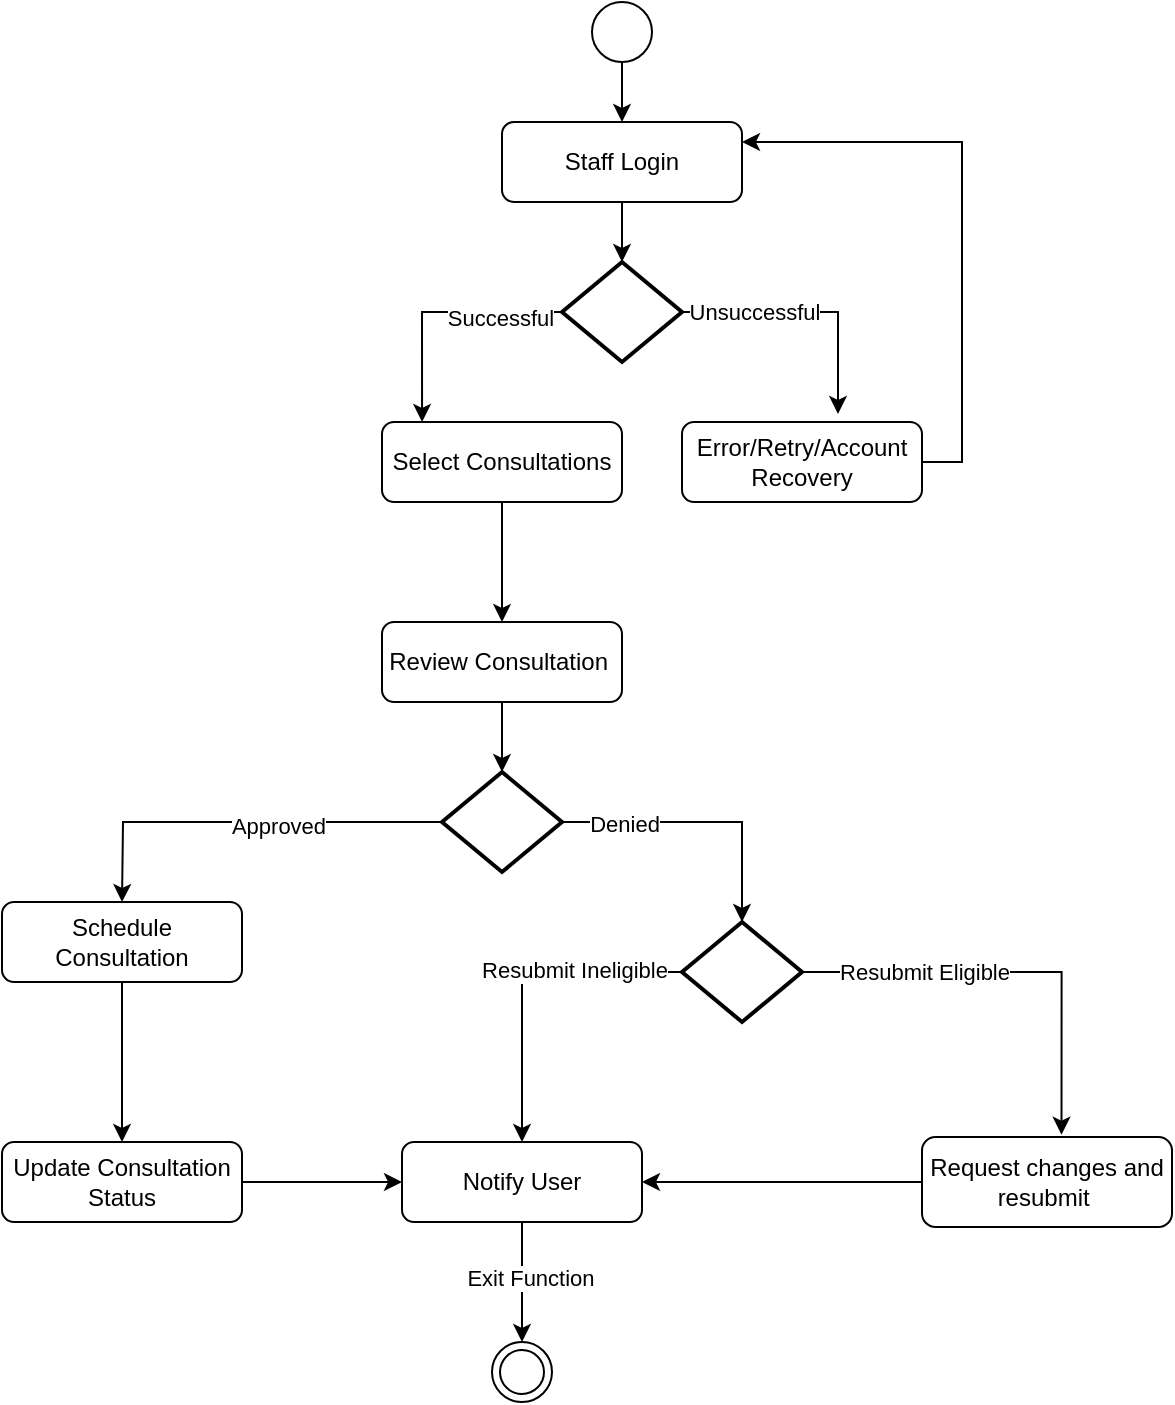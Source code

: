 <mxfile version="22.0.8" type="github">
  <diagram name="Page-1" id="dXTh_PI_UYBEd650C4bF">
    <mxGraphModel dx="1434" dy="802" grid="1" gridSize="10" guides="1" tooltips="1" connect="1" arrows="1" fold="1" page="1" pageScale="1" pageWidth="850" pageHeight="1100" math="0" shadow="0">
      <root>
        <mxCell id="0" />
        <mxCell id="1" parent="0" />
        <mxCell id="kCEidRXpe-iNgRJde4r5-1" value="" style="ellipse;whiteSpace=wrap;html=1;aspect=fixed;" parent="1" vertex="1">
          <mxGeometry x="425" y="90" width="30" height="30" as="geometry" />
        </mxCell>
        <mxCell id="kCEidRXpe-iNgRJde4r5-2" value="Staff Login" style="rounded=1;whiteSpace=wrap;html=1;fontSize=12;glass=0;strokeWidth=1;shadow=0;perimeter=rectanglePerimeter;" parent="1" vertex="1">
          <mxGeometry x="380" y="150" width="120" height="40" as="geometry" />
        </mxCell>
        <mxCell id="kCEidRXpe-iNgRJde4r5-3" style="edgeStyle=orthogonalEdgeStyle;rounded=0;orthogonalLoop=1;jettySize=auto;html=1;exitX=0.5;exitY=1;exitDx=0;exitDy=0;entryX=0.5;entryY=0;entryDx=0;entryDy=0;" parent="1" target="kCEidRXpe-iNgRJde4r5-2" edge="1">
          <mxGeometry relative="1" as="geometry">
            <mxPoint x="440" y="120" as="sourcePoint" />
          </mxGeometry>
        </mxCell>
        <mxCell id="kCEidRXpe-iNgRJde4r5-4" value="" style="strokeWidth=2;html=1;shape=mxgraph.flowchart.decision;whiteSpace=wrap;" parent="1" vertex="1">
          <mxGeometry x="410" y="220" width="60" height="50" as="geometry" />
        </mxCell>
        <mxCell id="kCEidRXpe-iNgRJde4r5-5" style="edgeStyle=orthogonalEdgeStyle;rounded=0;orthogonalLoop=1;jettySize=auto;html=1;exitX=0.5;exitY=1;exitDx=0;exitDy=0;entryX=0.5;entryY=0;entryDx=0;entryDy=0;entryPerimeter=0;" parent="1" source="kCEidRXpe-iNgRJde4r5-2" target="kCEidRXpe-iNgRJde4r5-4" edge="1">
          <mxGeometry relative="1" as="geometry" />
        </mxCell>
        <mxCell id="kCEidRXpe-iNgRJde4r5-34" style="edgeStyle=orthogonalEdgeStyle;rounded=0;orthogonalLoop=1;jettySize=auto;html=1;exitX=0.5;exitY=1;exitDx=0;exitDy=0;entryX=0.5;entryY=0;entryDx=0;entryDy=0;" parent="1" source="kCEidRXpe-iNgRJde4r5-6" target="kCEidRXpe-iNgRJde4r5-13" edge="1">
          <mxGeometry relative="1" as="geometry" />
        </mxCell>
        <mxCell id="kCEidRXpe-iNgRJde4r5-6" value="Select Consultations" style="rounded=1;whiteSpace=wrap;html=1;glass=0;strokeWidth=1;shadow=0;" parent="1" vertex="1">
          <mxGeometry x="320" y="300" width="120" height="40" as="geometry" />
        </mxCell>
        <mxCell id="kCEidRXpe-iNgRJde4r5-7" style="edgeStyle=orthogonalEdgeStyle;rounded=0;orthogonalLoop=1;jettySize=auto;html=1;exitX=1;exitY=0.5;exitDx=0;exitDy=0;entryX=1;entryY=0.25;entryDx=0;entryDy=0;" parent="1" source="kCEidRXpe-iNgRJde4r5-8" target="kCEidRXpe-iNgRJde4r5-2" edge="1">
          <mxGeometry relative="1" as="geometry" />
        </mxCell>
        <mxCell id="kCEidRXpe-iNgRJde4r5-8" value="Error/Retry/Account Recovery" style="rounded=1;whiteSpace=wrap;html=1;glass=0;strokeWidth=1;shadow=0;" parent="1" vertex="1">
          <mxGeometry x="470" y="300" width="120" height="40" as="geometry" />
        </mxCell>
        <mxCell id="kCEidRXpe-iNgRJde4r5-9" style="edgeStyle=orthogonalEdgeStyle;rounded=0;orthogonalLoop=1;jettySize=auto;html=1;exitX=0;exitY=0.5;exitDx=0;exitDy=0;exitPerimeter=0;entryX=0.167;entryY=0;entryDx=0;entryDy=0;entryPerimeter=0;" parent="1" source="kCEidRXpe-iNgRJde4r5-4" target="kCEidRXpe-iNgRJde4r5-6" edge="1">
          <mxGeometry relative="1" as="geometry" />
        </mxCell>
        <mxCell id="kCEidRXpe-iNgRJde4r5-10" value="Successful" style="edgeLabel;html=1;align=center;verticalAlign=middle;resizable=0;points=[];" parent="kCEidRXpe-iNgRJde4r5-9" vertex="1" connectable="0">
          <mxGeometry x="-0.504" y="3" relative="1" as="geometry">
            <mxPoint as="offset" />
          </mxGeometry>
        </mxCell>
        <mxCell id="kCEidRXpe-iNgRJde4r5-11" style="edgeStyle=orthogonalEdgeStyle;rounded=0;orthogonalLoop=1;jettySize=auto;html=1;exitX=1;exitY=0.5;exitDx=0;exitDy=0;exitPerimeter=0;entryX=0.65;entryY=-0.1;entryDx=0;entryDy=0;entryPerimeter=0;" parent="1" source="kCEidRXpe-iNgRJde4r5-4" target="kCEidRXpe-iNgRJde4r5-8" edge="1">
          <mxGeometry relative="1" as="geometry" />
        </mxCell>
        <mxCell id="kCEidRXpe-iNgRJde4r5-12" value="Unsuccessful" style="edgeLabel;html=1;align=center;verticalAlign=middle;resizable=0;points=[];" parent="kCEidRXpe-iNgRJde4r5-11" vertex="1" connectable="0">
          <mxGeometry x="-0.442" relative="1" as="geometry">
            <mxPoint as="offset" />
          </mxGeometry>
        </mxCell>
        <mxCell id="kCEidRXpe-iNgRJde4r5-13" value="Review Consultation&amp;nbsp;" style="rounded=1;whiteSpace=wrap;html=1;glass=0;strokeWidth=1;shadow=0;" parent="1" vertex="1">
          <mxGeometry x="320" y="400" width="120" height="40" as="geometry" />
        </mxCell>
        <mxCell id="kCEidRXpe-iNgRJde4r5-14" style="edgeStyle=orthogonalEdgeStyle;rounded=0;orthogonalLoop=1;jettySize=auto;html=1;exitX=1;exitY=0.5;exitDx=0;exitDy=0;exitPerimeter=0;entryX=0.5;entryY=0;entryDx=0;entryDy=0;entryPerimeter=0;" parent="1" source="kCEidRXpe-iNgRJde4r5-16" target="kCEidRXpe-iNgRJde4r5-28" edge="1">
          <mxGeometry relative="1" as="geometry">
            <mxPoint x="470" y="555" as="targetPoint" />
          </mxGeometry>
        </mxCell>
        <mxCell id="kCEidRXpe-iNgRJde4r5-15" value="Denied" style="edgeLabel;html=1;align=center;verticalAlign=middle;resizable=0;points=[];" parent="kCEidRXpe-iNgRJde4r5-14" vertex="1" connectable="0">
          <mxGeometry x="-0.565" y="-1" relative="1" as="geometry">
            <mxPoint as="offset" />
          </mxGeometry>
        </mxCell>
        <mxCell id="kCEidRXpe-iNgRJde4r5-16" value="" style="strokeWidth=2;html=1;shape=mxgraph.flowchart.decision;whiteSpace=wrap;" parent="1" vertex="1">
          <mxGeometry x="350" y="475" width="60" height="50" as="geometry" />
        </mxCell>
        <mxCell id="kCEidRXpe-iNgRJde4r5-17" style="edgeStyle=orthogonalEdgeStyle;rounded=0;orthogonalLoop=1;jettySize=auto;html=1;exitX=0.5;exitY=1;exitDx=0;exitDy=0;entryX=0.5;entryY=0;entryDx=0;entryDy=0;entryPerimeter=0;" parent="1" source="kCEidRXpe-iNgRJde4r5-13" target="kCEidRXpe-iNgRJde4r5-16" edge="1">
          <mxGeometry relative="1" as="geometry" />
        </mxCell>
        <mxCell id="kCEidRXpe-iNgRJde4r5-40" style="edgeStyle=orthogonalEdgeStyle;rounded=0;orthogonalLoop=1;jettySize=auto;html=1;exitX=0.5;exitY=1;exitDx=0;exitDy=0;entryX=0.5;entryY=0;entryDx=0;entryDy=0;" parent="1" source="kCEidRXpe-iNgRJde4r5-19" target="kCEidRXpe-iNgRJde4r5-36" edge="1">
          <mxGeometry relative="1" as="geometry" />
        </mxCell>
        <mxCell id="kCEidRXpe-iNgRJde4r5-19" value="Schedule Consultation" style="rounded=1;whiteSpace=wrap;html=1;glass=0;strokeWidth=1;shadow=0;" parent="1" vertex="1">
          <mxGeometry x="130" y="540" width="120" height="40" as="geometry" />
        </mxCell>
        <mxCell id="kCEidRXpe-iNgRJde4r5-20" style="edgeStyle=orthogonalEdgeStyle;rounded=0;orthogonalLoop=1;jettySize=auto;html=1;exitX=0;exitY=0.5;exitDx=0;exitDy=0;exitPerimeter=0;" parent="1" source="kCEidRXpe-iNgRJde4r5-16" edge="1">
          <mxGeometry relative="1" as="geometry">
            <mxPoint x="190" y="540" as="targetPoint" />
          </mxGeometry>
        </mxCell>
        <mxCell id="kCEidRXpe-iNgRJde4r5-21" value="Approved" style="edgeLabel;html=1;align=center;verticalAlign=middle;resizable=0;points=[];" parent="kCEidRXpe-iNgRJde4r5-20" vertex="1" connectable="0">
          <mxGeometry x="-0.18" y="2" relative="1" as="geometry">
            <mxPoint as="offset" />
          </mxGeometry>
        </mxCell>
        <mxCell id="kCEidRXpe-iNgRJde4r5-23" style="edgeStyle=orthogonalEdgeStyle;rounded=0;orthogonalLoop=1;jettySize=auto;html=1;exitX=0.5;exitY=1;exitDx=0;exitDy=0;" parent="1" source="kCEidRXpe-iNgRJde4r5-25" target="kCEidRXpe-iNgRJde4r5-33" edge="1">
          <mxGeometry relative="1" as="geometry" />
        </mxCell>
        <mxCell id="kCEidRXpe-iNgRJde4r5-24" value="Exit Function" style="edgeLabel;html=1;align=center;verticalAlign=middle;resizable=0;points=[];" parent="kCEidRXpe-iNgRJde4r5-23" vertex="1" connectable="0">
          <mxGeometry x="-0.06" y="4" relative="1" as="geometry">
            <mxPoint as="offset" />
          </mxGeometry>
        </mxCell>
        <mxCell id="kCEidRXpe-iNgRJde4r5-25" value="Notify User" style="rounded=1;whiteSpace=wrap;html=1;glass=0;strokeWidth=1;shadow=0;" parent="1" vertex="1">
          <mxGeometry x="330" y="660" width="120" height="40" as="geometry" />
        </mxCell>
        <mxCell id="kCEidRXpe-iNgRJde4r5-42" style="edgeStyle=orthogonalEdgeStyle;rounded=0;orthogonalLoop=1;jettySize=auto;html=1;exitX=0;exitY=0.5;exitDx=0;exitDy=0;entryX=1;entryY=0.5;entryDx=0;entryDy=0;" parent="1" source="kCEidRXpe-iNgRJde4r5-27" target="kCEidRXpe-iNgRJde4r5-25" edge="1">
          <mxGeometry relative="1" as="geometry" />
        </mxCell>
        <mxCell id="kCEidRXpe-iNgRJde4r5-27" value="Request changes and resubmit&amp;nbsp;" style="rounded=1;whiteSpace=wrap;html=1;glass=0;strokeWidth=1;shadow=0;" parent="1" vertex="1">
          <mxGeometry x="590" y="657.5" width="125" height="45" as="geometry" />
        </mxCell>
        <mxCell id="kCEidRXpe-iNgRJde4r5-28" value="" style="strokeWidth=2;html=1;shape=mxgraph.flowchart.decision;whiteSpace=wrap;" parent="1" vertex="1">
          <mxGeometry x="470" y="550" width="60" height="50" as="geometry" />
        </mxCell>
        <mxCell id="kCEidRXpe-iNgRJde4r5-29" style="edgeStyle=orthogonalEdgeStyle;rounded=0;orthogonalLoop=1;jettySize=auto;html=1;exitX=0;exitY=0.5;exitDx=0;exitDy=0;exitPerimeter=0;entryX=0.5;entryY=0;entryDx=0;entryDy=0;" parent="1" source="kCEidRXpe-iNgRJde4r5-28" target="kCEidRXpe-iNgRJde4r5-25" edge="1">
          <mxGeometry relative="1" as="geometry">
            <mxPoint x="357" y="631" as="targetPoint" />
          </mxGeometry>
        </mxCell>
        <mxCell id="kCEidRXpe-iNgRJde4r5-30" value="Resubmit Ineligible" style="edgeLabel;html=1;align=center;verticalAlign=middle;resizable=0;points=[];" parent="kCEidRXpe-iNgRJde4r5-29" vertex="1" connectable="0">
          <mxGeometry x="-0.348" y="-1" relative="1" as="geometry">
            <mxPoint as="offset" />
          </mxGeometry>
        </mxCell>
        <mxCell id="kCEidRXpe-iNgRJde4r5-31" style="edgeStyle=orthogonalEdgeStyle;rounded=0;orthogonalLoop=1;jettySize=auto;html=1;exitX=1;exitY=0.5;exitDx=0;exitDy=0;exitPerimeter=0;entryX=0.558;entryY=-0.025;entryDx=0;entryDy=0;entryPerimeter=0;" parent="1" source="kCEidRXpe-iNgRJde4r5-28" target="kCEidRXpe-iNgRJde4r5-27" edge="1">
          <mxGeometry relative="1" as="geometry" />
        </mxCell>
        <mxCell id="kCEidRXpe-iNgRJde4r5-32" value="Resubmit Eligible" style="edgeLabel;html=1;align=center;verticalAlign=middle;resizable=0;points=[];" parent="kCEidRXpe-iNgRJde4r5-31" vertex="1" connectable="0">
          <mxGeometry x="-0.591" y="-3" relative="1" as="geometry">
            <mxPoint x="18" y="-3" as="offset" />
          </mxGeometry>
        </mxCell>
        <mxCell id="kCEidRXpe-iNgRJde4r5-33" value="" style="ellipse;shape=doubleEllipse;whiteSpace=wrap;html=1;aspect=fixed;" parent="1" vertex="1">
          <mxGeometry x="375" y="760" width="30" height="30" as="geometry" />
        </mxCell>
        <mxCell id="kCEidRXpe-iNgRJde4r5-41" style="edgeStyle=orthogonalEdgeStyle;rounded=0;orthogonalLoop=1;jettySize=auto;html=1;exitX=1;exitY=0.5;exitDx=0;exitDy=0;entryX=0;entryY=0.5;entryDx=0;entryDy=0;" parent="1" source="kCEidRXpe-iNgRJde4r5-36" target="kCEidRXpe-iNgRJde4r5-25" edge="1">
          <mxGeometry relative="1" as="geometry" />
        </mxCell>
        <mxCell id="kCEidRXpe-iNgRJde4r5-36" value="Update Consultation Status" style="rounded=1;whiteSpace=wrap;html=1;glass=0;strokeWidth=1;shadow=0;" parent="1" vertex="1">
          <mxGeometry x="130" y="660" width="120" height="40" as="geometry" />
        </mxCell>
      </root>
    </mxGraphModel>
  </diagram>
</mxfile>
